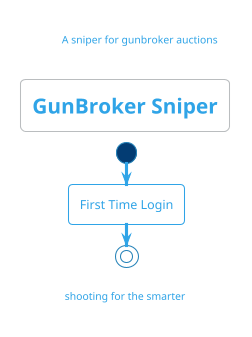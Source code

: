 @startuml
!theme cerulean-outline
title GunBroker Sniper
header A sniper for gunbroker auctions
footer shooting for the smarter

start
:First Time Login;
stop
@enduml